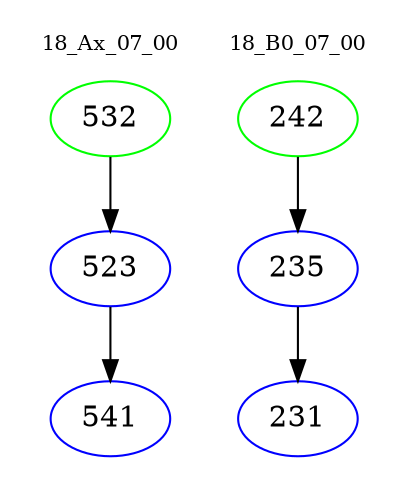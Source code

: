 digraph{
subgraph cluster_0 {
color = white
label = "18_Ax_07_00";
fontsize=10;
T0_532 [label="532", color="green"]
T0_532 -> T0_523 [color="black"]
T0_523 [label="523", color="blue"]
T0_523 -> T0_541 [color="black"]
T0_541 [label="541", color="blue"]
}
subgraph cluster_1 {
color = white
label = "18_B0_07_00";
fontsize=10;
T1_242 [label="242", color="green"]
T1_242 -> T1_235 [color="black"]
T1_235 [label="235", color="blue"]
T1_235 -> T1_231 [color="black"]
T1_231 [label="231", color="blue"]
}
}

